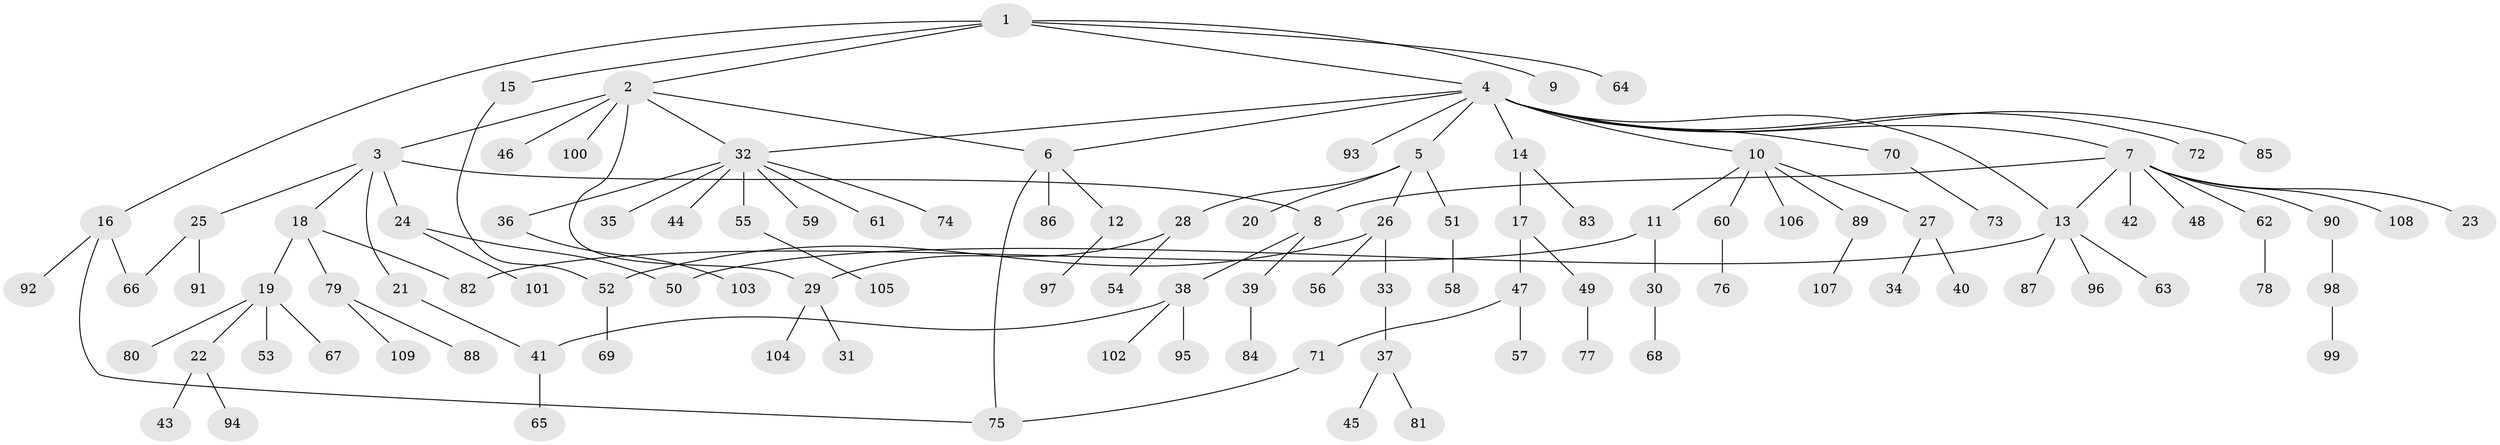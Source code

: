 // Generated by graph-tools (version 1.1) at 2025/11/02/27/25 16:11:09]
// undirected, 109 vertices, 120 edges
graph export_dot {
graph [start="1"]
  node [color=gray90,style=filled];
  1;
  2;
  3;
  4;
  5;
  6;
  7;
  8;
  9;
  10;
  11;
  12;
  13;
  14;
  15;
  16;
  17;
  18;
  19;
  20;
  21;
  22;
  23;
  24;
  25;
  26;
  27;
  28;
  29;
  30;
  31;
  32;
  33;
  34;
  35;
  36;
  37;
  38;
  39;
  40;
  41;
  42;
  43;
  44;
  45;
  46;
  47;
  48;
  49;
  50;
  51;
  52;
  53;
  54;
  55;
  56;
  57;
  58;
  59;
  60;
  61;
  62;
  63;
  64;
  65;
  66;
  67;
  68;
  69;
  70;
  71;
  72;
  73;
  74;
  75;
  76;
  77;
  78;
  79;
  80;
  81;
  82;
  83;
  84;
  85;
  86;
  87;
  88;
  89;
  90;
  91;
  92;
  93;
  94;
  95;
  96;
  97;
  98;
  99;
  100;
  101;
  102;
  103;
  104;
  105;
  106;
  107;
  108;
  109;
  1 -- 2;
  1 -- 4;
  1 -- 9;
  1 -- 15;
  1 -- 16;
  1 -- 64;
  2 -- 3;
  2 -- 6;
  2 -- 29;
  2 -- 32;
  2 -- 46;
  2 -- 100;
  3 -- 8;
  3 -- 18;
  3 -- 21;
  3 -- 24;
  3 -- 25;
  4 -- 5;
  4 -- 6;
  4 -- 7;
  4 -- 10;
  4 -- 13;
  4 -- 14;
  4 -- 32;
  4 -- 70;
  4 -- 72;
  4 -- 85;
  4 -- 93;
  5 -- 20;
  5 -- 26;
  5 -- 28;
  5 -- 51;
  6 -- 12;
  6 -- 75;
  6 -- 86;
  7 -- 8;
  7 -- 13;
  7 -- 23;
  7 -- 42;
  7 -- 48;
  7 -- 62;
  7 -- 90;
  7 -- 108;
  8 -- 38;
  8 -- 39;
  10 -- 11;
  10 -- 27;
  10 -- 60;
  10 -- 89;
  10 -- 106;
  11 -- 30;
  11 -- 82;
  12 -- 97;
  13 -- 50;
  13 -- 63;
  13 -- 87;
  13 -- 96;
  14 -- 17;
  14 -- 83;
  15 -- 52;
  16 -- 66;
  16 -- 75;
  16 -- 92;
  17 -- 47;
  17 -- 49;
  18 -- 19;
  18 -- 79;
  18 -- 82;
  19 -- 22;
  19 -- 53;
  19 -- 67;
  19 -- 80;
  21 -- 41;
  22 -- 43;
  22 -- 94;
  24 -- 50;
  24 -- 101;
  25 -- 66;
  25 -- 91;
  26 -- 33;
  26 -- 52;
  26 -- 56;
  27 -- 34;
  27 -- 40;
  28 -- 29;
  28 -- 54;
  29 -- 31;
  29 -- 104;
  30 -- 68;
  32 -- 35;
  32 -- 36;
  32 -- 44;
  32 -- 55;
  32 -- 59;
  32 -- 61;
  32 -- 74;
  33 -- 37;
  36 -- 103;
  37 -- 45;
  37 -- 81;
  38 -- 41;
  38 -- 95;
  38 -- 102;
  39 -- 84;
  41 -- 65;
  47 -- 57;
  47 -- 71;
  49 -- 77;
  51 -- 58;
  52 -- 69;
  55 -- 105;
  60 -- 76;
  62 -- 78;
  70 -- 73;
  71 -- 75;
  79 -- 88;
  79 -- 109;
  89 -- 107;
  90 -- 98;
  98 -- 99;
}
